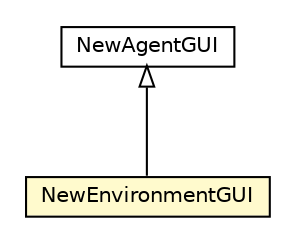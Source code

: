 #!/usr/local/bin/dot
#
# Class diagram 
# Generated by UMLGraph version R5_6_6-1-g9240c4 (http://www.umlgraph.org/)
#

digraph G {
	edge [fontname="Helvetica",fontsize=10,labelfontname="Helvetica",labelfontsize=10];
	node [fontname="Helvetica",fontsize=10,shape=plaintext];
	nodesep=0.25;
	ranksep=0.5;
	// jason.jeditplugin.NewEnvironmentGUI
	c33369 [label=<<table title="jason.jeditplugin.NewEnvironmentGUI" border="0" cellborder="1" cellspacing="0" cellpadding="2" port="p" bgcolor="lemonChiffon" href="./NewEnvironmentGUI.html">
		<tr><td><table border="0" cellspacing="0" cellpadding="1">
<tr><td align="center" balign="center"> NewEnvironmentGUI </td></tr>
		</table></td></tr>
		</table>>, URL="./NewEnvironmentGUI.html", fontname="Helvetica", fontcolor="black", fontsize=10.0];
	// jason.jeditplugin.NewAgentGUI
	c33370 [label=<<table title="jason.jeditplugin.NewAgentGUI" border="0" cellborder="1" cellspacing="0" cellpadding="2" port="p" href="./NewAgentGUI.html">
		<tr><td><table border="0" cellspacing="0" cellpadding="1">
<tr><td align="center" balign="center"> NewAgentGUI </td></tr>
		</table></td></tr>
		</table>>, URL="./NewAgentGUI.html", fontname="Helvetica", fontcolor="black", fontsize=10.0];
	//jason.jeditplugin.NewEnvironmentGUI extends jason.jeditplugin.NewAgentGUI
	c33370:p -> c33369:p [dir=back,arrowtail=empty];
}

